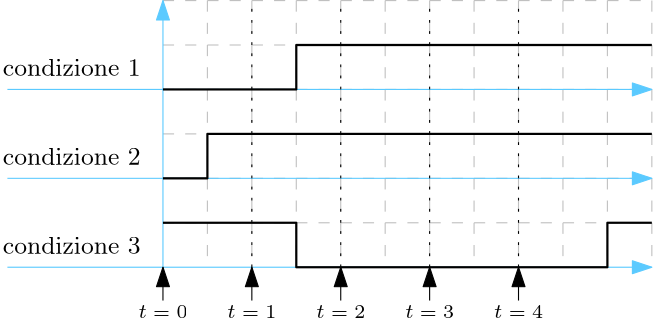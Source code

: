 <?xml version="1.0"?>
<!DOCTYPE ipe SYSTEM "ipe.dtd">
<ipe version="70218" creator="Ipe 7.2.28">
<info created="D:20241121125959" modified="D:20241121130141"/>
<ipestyle name="basic">
<symbol name="arrow/arc(spx)">
<path stroke="sym-stroke" fill="sym-stroke" pen="sym-pen">
0 0 m
-1 0.333 l
-1 -0.333 l
h
</path>
</symbol>
<symbol name="arrow/farc(spx)">
<path stroke="sym-stroke" fill="white" pen="sym-pen">
0 0 m
-1 0.333 l
-1 -0.333 l
h
</path>
</symbol>
<symbol name="arrow/ptarc(spx)">
<path stroke="sym-stroke" fill="sym-stroke" pen="sym-pen">
0 0 m
-1 0.333 l
-0.8 0 l
-1 -0.333 l
h
</path>
</symbol>
<symbol name="arrow/fptarc(spx)">
<path stroke="sym-stroke" fill="white" pen="sym-pen">
0 0 m
-1 0.333 l
-0.8 0 l
-1 -0.333 l
h
</path>
</symbol>
<symbol name="mark/circle(sx)" transformations="translations">
<path fill="sym-stroke">
0.6 0 0 0.6 0 0 e
0.4 0 0 0.4 0 0 e
</path>
</symbol>
<symbol name="mark/disk(sx)" transformations="translations">
<path fill="sym-stroke">
0.6 0 0 0.6 0 0 e
</path>
</symbol>
<symbol name="mark/fdisk(sfx)" transformations="translations">
<group>
<path fill="sym-fill">
0.5 0 0 0.5 0 0 e
</path>
<path fill="sym-stroke" fillrule="eofill">
0.6 0 0 0.6 0 0 e
0.4 0 0 0.4 0 0 e
</path>
</group>
</symbol>
<symbol name="mark/box(sx)" transformations="translations">
<path fill="sym-stroke" fillrule="eofill">
-0.6 -0.6 m
0.6 -0.6 l
0.6 0.6 l
-0.6 0.6 l
h
-0.4 -0.4 m
0.4 -0.4 l
0.4 0.4 l
-0.4 0.4 l
h
</path>
</symbol>
<symbol name="mark/square(sx)" transformations="translations">
<path fill="sym-stroke">
-0.6 -0.6 m
0.6 -0.6 l
0.6 0.6 l
-0.6 0.6 l
h
</path>
</symbol>
<symbol name="mark/fsquare(sfx)" transformations="translations">
<group>
<path fill="sym-fill">
-0.5 -0.5 m
0.5 -0.5 l
0.5 0.5 l
-0.5 0.5 l
h
</path>
<path fill="sym-stroke" fillrule="eofill">
-0.6 -0.6 m
0.6 -0.6 l
0.6 0.6 l
-0.6 0.6 l
h
-0.4 -0.4 m
0.4 -0.4 l
0.4 0.4 l
-0.4 0.4 l
h
</path>
</group>
</symbol>
<symbol name="mark/cross(sx)" transformations="translations">
<group>
<path fill="sym-stroke">
-0.43 -0.57 m
0.57 0.43 l
0.43 0.57 l
-0.57 -0.43 l
h
</path>
<path fill="sym-stroke">
-0.43 0.57 m
0.57 -0.43 l
0.43 -0.57 l
-0.57 0.43 l
h
</path>
</group>
</symbol>
<symbol name="arrow/fnormal(spx)">
<path stroke="sym-stroke" fill="white" pen="sym-pen">
0 0 m
-1 0.333 l
-1 -0.333 l
h
</path>
</symbol>
<symbol name="arrow/pointed(spx)">
<path stroke="sym-stroke" fill="sym-stroke" pen="sym-pen">
0 0 m
-1 0.333 l
-0.8 0 l
-1 -0.333 l
h
</path>
</symbol>
<symbol name="arrow/fpointed(spx)">
<path stroke="sym-stroke" fill="white" pen="sym-pen">
0 0 m
-1 0.333 l
-0.8 0 l
-1 -0.333 l
h
</path>
</symbol>
<symbol name="arrow/linear(spx)">
<path stroke="sym-stroke" pen="sym-pen">
-1 0.333 m
0 0 l
-1 -0.333 l
</path>
</symbol>
<symbol name="arrow/fdouble(spx)">
<path stroke="sym-stroke" fill="white" pen="sym-pen">
0 0 m
-1 0.333 l
-1 -0.333 l
h
-1 0 m
-2 0.333 l
-2 -0.333 l
h
</path>
</symbol>
<symbol name="arrow/double(spx)">
<path stroke="sym-stroke" fill="sym-stroke" pen="sym-pen">
0 0 m
-1 0.333 l
-1 -0.333 l
h
-1 0 m
-2 0.333 l
-2 -0.333 l
h
</path>
</symbol>
<symbol name="arrow/mid-normal(spx)">
<path stroke="sym-stroke" fill="sym-stroke" pen="sym-pen">
0.5 0 m
-0.5 0.333 l
-0.5 -0.333 l
h
</path>
</symbol>
<symbol name="arrow/mid-fnormal(spx)">
<path stroke="sym-stroke" fill="white" pen="sym-pen">
0.5 0 m
-0.5 0.333 l
-0.5 -0.333 l
h
</path>
</symbol>
<symbol name="arrow/mid-pointed(spx)">
<path stroke="sym-stroke" fill="sym-stroke" pen="sym-pen">
0.5 0 m
-0.5 0.333 l
-0.3 0 l
-0.5 -0.333 l
h
</path>
</symbol>
<symbol name="arrow/mid-fpointed(spx)">
<path stroke="sym-stroke" fill="white" pen="sym-pen">
0.5 0 m
-0.5 0.333 l
-0.3 0 l
-0.5 -0.333 l
h
</path>
</symbol>
<symbol name="arrow/mid-double(spx)">
<path stroke="sym-stroke" fill="sym-stroke" pen="sym-pen">
1 0 m
0 0.333 l
0 -0.333 l
h
0 0 m
-1 0.333 l
-1 -0.333 l
h
</path>
</symbol>
<symbol name="arrow/mid-fdouble(spx)">
<path stroke="sym-stroke" fill="white" pen="sym-pen">
1 0 m
0 0.333 l
0 -0.333 l
h
0 0 m
-1 0.333 l
-1 -0.333 l
h
</path>
</symbol>
<anglesize name="22.5 deg" value="22.5"/>
<anglesize name="30 deg" value="30"/>
<anglesize name="45 deg" value="45"/>
<anglesize name="60 deg" value="60"/>
<anglesize name="90 deg" value="90"/>
<arrowsize name="large" value="10"/>
<arrowsize name="small" value="5"/>
<arrowsize name="tiny" value="3"/>
<color name="blue" value="0 0 1"/>
<color name="brown" value="0.647 0.165 0.165"/>
<color name="darkblue" value="0 0 0.545"/>
<color name="darkcyan" value="0 0.545 0.545"/>
<color name="darkgray" value="0.663"/>
<color name="darkgreen" value="0 0.392 0"/>
<color name="darkmagenta" value="0.545 0 0.545"/>
<color name="darkorange" value="1 0.549 0"/>
<color name="darkred" value="0.545 0 0"/>
<color name="gold" value="1 0.843 0"/>
<color name="gray" value="0.745"/>
<color name="green" value="0 1 0"/>
<color name="lightblue" value="0.678 0.847 0.902"/>
<color name="lightcyan" value="0.878 1 1"/>
<color name="lightgray" value="0.827"/>
<color name="lightgreen" value="0.565 0.933 0.565"/>
<color name="lightyellow" value="1 1 0.878"/>
<color name="navy" value="0 0 0.502"/>
<color name="orange" value="1 0.647 0"/>
<color name="pink" value="1 0.753 0.796"/>
<color name="purple" value="0.627 0.125 0.941"/>
<color name="red" value="1 0 0"/>
<color name="seagreen" value="0.18 0.545 0.341"/>
<color name="turquoise" value="0.251 0.878 0.816"/>
<color name="violet" value="0.933 0.51 0.933"/>
<color name="yellow" value="1 1 0"/>
<dashstyle name="dash dot dotted" value="[4 2 1 2 1 2] 0"/>
<dashstyle name="dash dotted" value="[4 2 1 2] 0"/>
<dashstyle name="dashed" value="[4] 0"/>
<dashstyle name="dotted" value="[1 3] 0"/>
<gridsize name="10 pts (~3.5 mm)" value="10"/>
<gridsize name="14 pts (~5 mm)" value="14"/>
<gridsize name="16 pts (~6 mm)" value="16"/>
<gridsize name="20 pts (~7 mm)" value="20"/>
<gridsize name="28 pts (~10 mm)" value="28"/>
<gridsize name="32 pts (~12 mm)" value="32"/>
<gridsize name="4 pts" value="4"/>
<gridsize name="56 pts (~20 mm)" value="56"/>
<gridsize name="8 pts (~3 mm)" value="8"/>
<opacity name="10%" value="0.1"/>
<opacity name="30%" value="0.3"/>
<opacity name="50%" value="0.5"/>
<opacity name="75%" value="0.75"/>
<pen name="fat" value="1.2"/>
<pen name="heavier" value="0.8"/>
<pen name="ultrafat" value="2"/>
<symbolsize name="large" value="5"/>
<symbolsize name="small" value="2"/>
<symbolsize name="tiny" value="1.1"/>
<textsize name="Huge" value="\Huge"/>
<textsize name="LARGE" value="\LARGE"/>
<textsize name="Large" value="\Large"/>
<textsize name="footnote" value="\footnotesize"/>
<textsize name="huge" value="\huge"/>
<textsize name="large" value="\large"/>
<textsize name="script" value="\scriptsize"/>
<textsize name="small" value="\small"/>
<textsize name="tiny" value="\tiny"/>
<textstyle name="center" begin="\begin{center}" end="\end{center}"/>
<textstyle name="item" begin="\begin{itemize}\item{}" end="\end{itemize}"/>
<textstyle name="itemize" begin="\begin{itemize}" end="\end{itemize}"/>
<tiling name="falling" angle="-60" step="4" width="1"/>
<tiling name="rising" angle="30" step="4" width="1"/>
</ipestyle>
<page>
<layer name="alpha"/>
<view layers="alpha" active="alpha"/>
<path layer="alpha" stroke="0.753" dash="dashed">
248 704 m
248 608 l
264 704 m
264 608 l
280 704 m
280 608 l
296 704 m
296 608 l
312 704 m
312 608 l
328 704 m
328 608 l
344 704 m
344 608 l
360 704 m
360 608 l
376 704 m
376 608 l
392 704 m
392 608 l
408 704 m
408 608 l
232 704 m
408 704 l
232 688 m
408 688 l
232 672 m
408 672 l
232 656 m
408 656 l
232 640 m
408 640 l
232 624 m
408 624 l
</path>
<text matrix="1 0 0 1 -40 8" transformations="translations" pos="264 672" stroke="black" type="label" width="49.664" height="6.227" depth="0" halign="right" valign="center" size="small">condizione 1</text>
<text matrix="1 0 0 1 -40 -24" transformations="translations" pos="264 672" stroke="black" type="label" width="49.664" height="6.227" depth="0" halign="right" valign="center" size="small">condizione 2</text>
<text matrix="1 0 0 1 -40 -56" transformations="translations" pos="264 672" stroke="black" type="label" width="49.664" height="6.227" depth="0" halign="right" valign="center" size="small">condizione 3</text>
<path matrix="1 0 0 1 -8 0" stroke="0.357 0.792 1" arrow="normal/normal">
184 608 m
416 608 l
</path>
<path matrix="1 0 0 1 -8 32" stroke="0.357 0.792 1" arrow="normal/normal">
184 608 m
416 608 l
</path>
<path matrix="1 0 0 1 -8 64" stroke="0.357 0.792 1" arrow="normal/normal">
184 608 m
416 608 l
</path>
<path matrix="1 0 0 1 48 0" stroke="0.357 0.792 1" arrow="normal/normal">
184 608 m
184 704 l
</path>
<path matrix="1 0 0 1 -8 0" stroke="0" arrow="normal/normal">
272 596 m
272 608 l
</path>
<path matrix="1 0 0 1 24 0" stroke="0" arrow="normal/normal">
272 596 m
272 608 l
</path>
<path matrix="1 0 0 1 56 0" stroke="0" arrow="normal/normal">
272 596 m
272 608 l
</path>
<path matrix="1 0 0 1 88 0" stroke="0" arrow="normal/normal">
272 596 m
272 608 l
</path>
<path matrix="1 0 0 1 -8 0" stroke="0" dash="dotted">
272 608 m
272 704 l
</path>
<path matrix="1 0 0 1 24 0" stroke="0" dash="dotted">
272 608 m
272 704 l
</path>
<path matrix="1 0 0 1 56 0" stroke="0" dash="dotted">
272 608 m
272 704 l
</path>
<path matrix="1 0 0 1 88 0" stroke="0" dash="dotted">
272 608 m
272 704 l
</path>
<path matrix="1 0 0 1 -40 0" stroke="0" arrow="normal/normal">
272 596 m
272 608 l
</path>
<text matrix="1 0 0 1 -32 -80" transformations="translations" pos="264 672" stroke="black" type="label" width="17.632" height="4.494" depth="0" halign="center" valign="center" size="script" style="math">t=0</text>
<text matrix="1 0 0 1 0 -80" transformations="translations" pos="264 672" stroke="black" type="label" width="17.632" height="4.494" depth="0" halign="center" valign="center" size="script" style="math">t=1</text>
<text matrix="1 0 0 1 32 -80" transformations="translations" pos="264 672" stroke="black" type="label" width="17.632" height="4.494" depth="0" halign="center" valign="center" size="script" style="math">t=2</text>
<text matrix="1 0 0 1 64 -80" transformations="translations" pos="264 672" stroke="black" type="label" width="17.632" height="4.494" depth="0" halign="center" valign="center" size="script" style="math">t=3</text>
<text matrix="1 0 0 1 96 -80" transformations="translations" pos="264 672" stroke="black" type="label" width="17.632" height="4.494" depth="0" halign="center" valign="center" size="script" style="math">t=4</text>
<path matrix="1 0 0 1 -8 0" stroke="0" pen="heavier">
240 624 m
288 624 l
288 608 l
400 608 l
400 624 l
416 624 l
</path>
<path matrix="1 0 0 1 -8 0" stroke="0" pen="heavier">
240 640 m
256 640 l
256 656 l
400 656 l
416 656 l
</path>
<path matrix="1 0 0 1 -8 0" stroke="0" pen="heavier">
240 672 m
288 672 l
288 688 l
400 688 l
416 688 l
</path>
</page>
</ipe>

